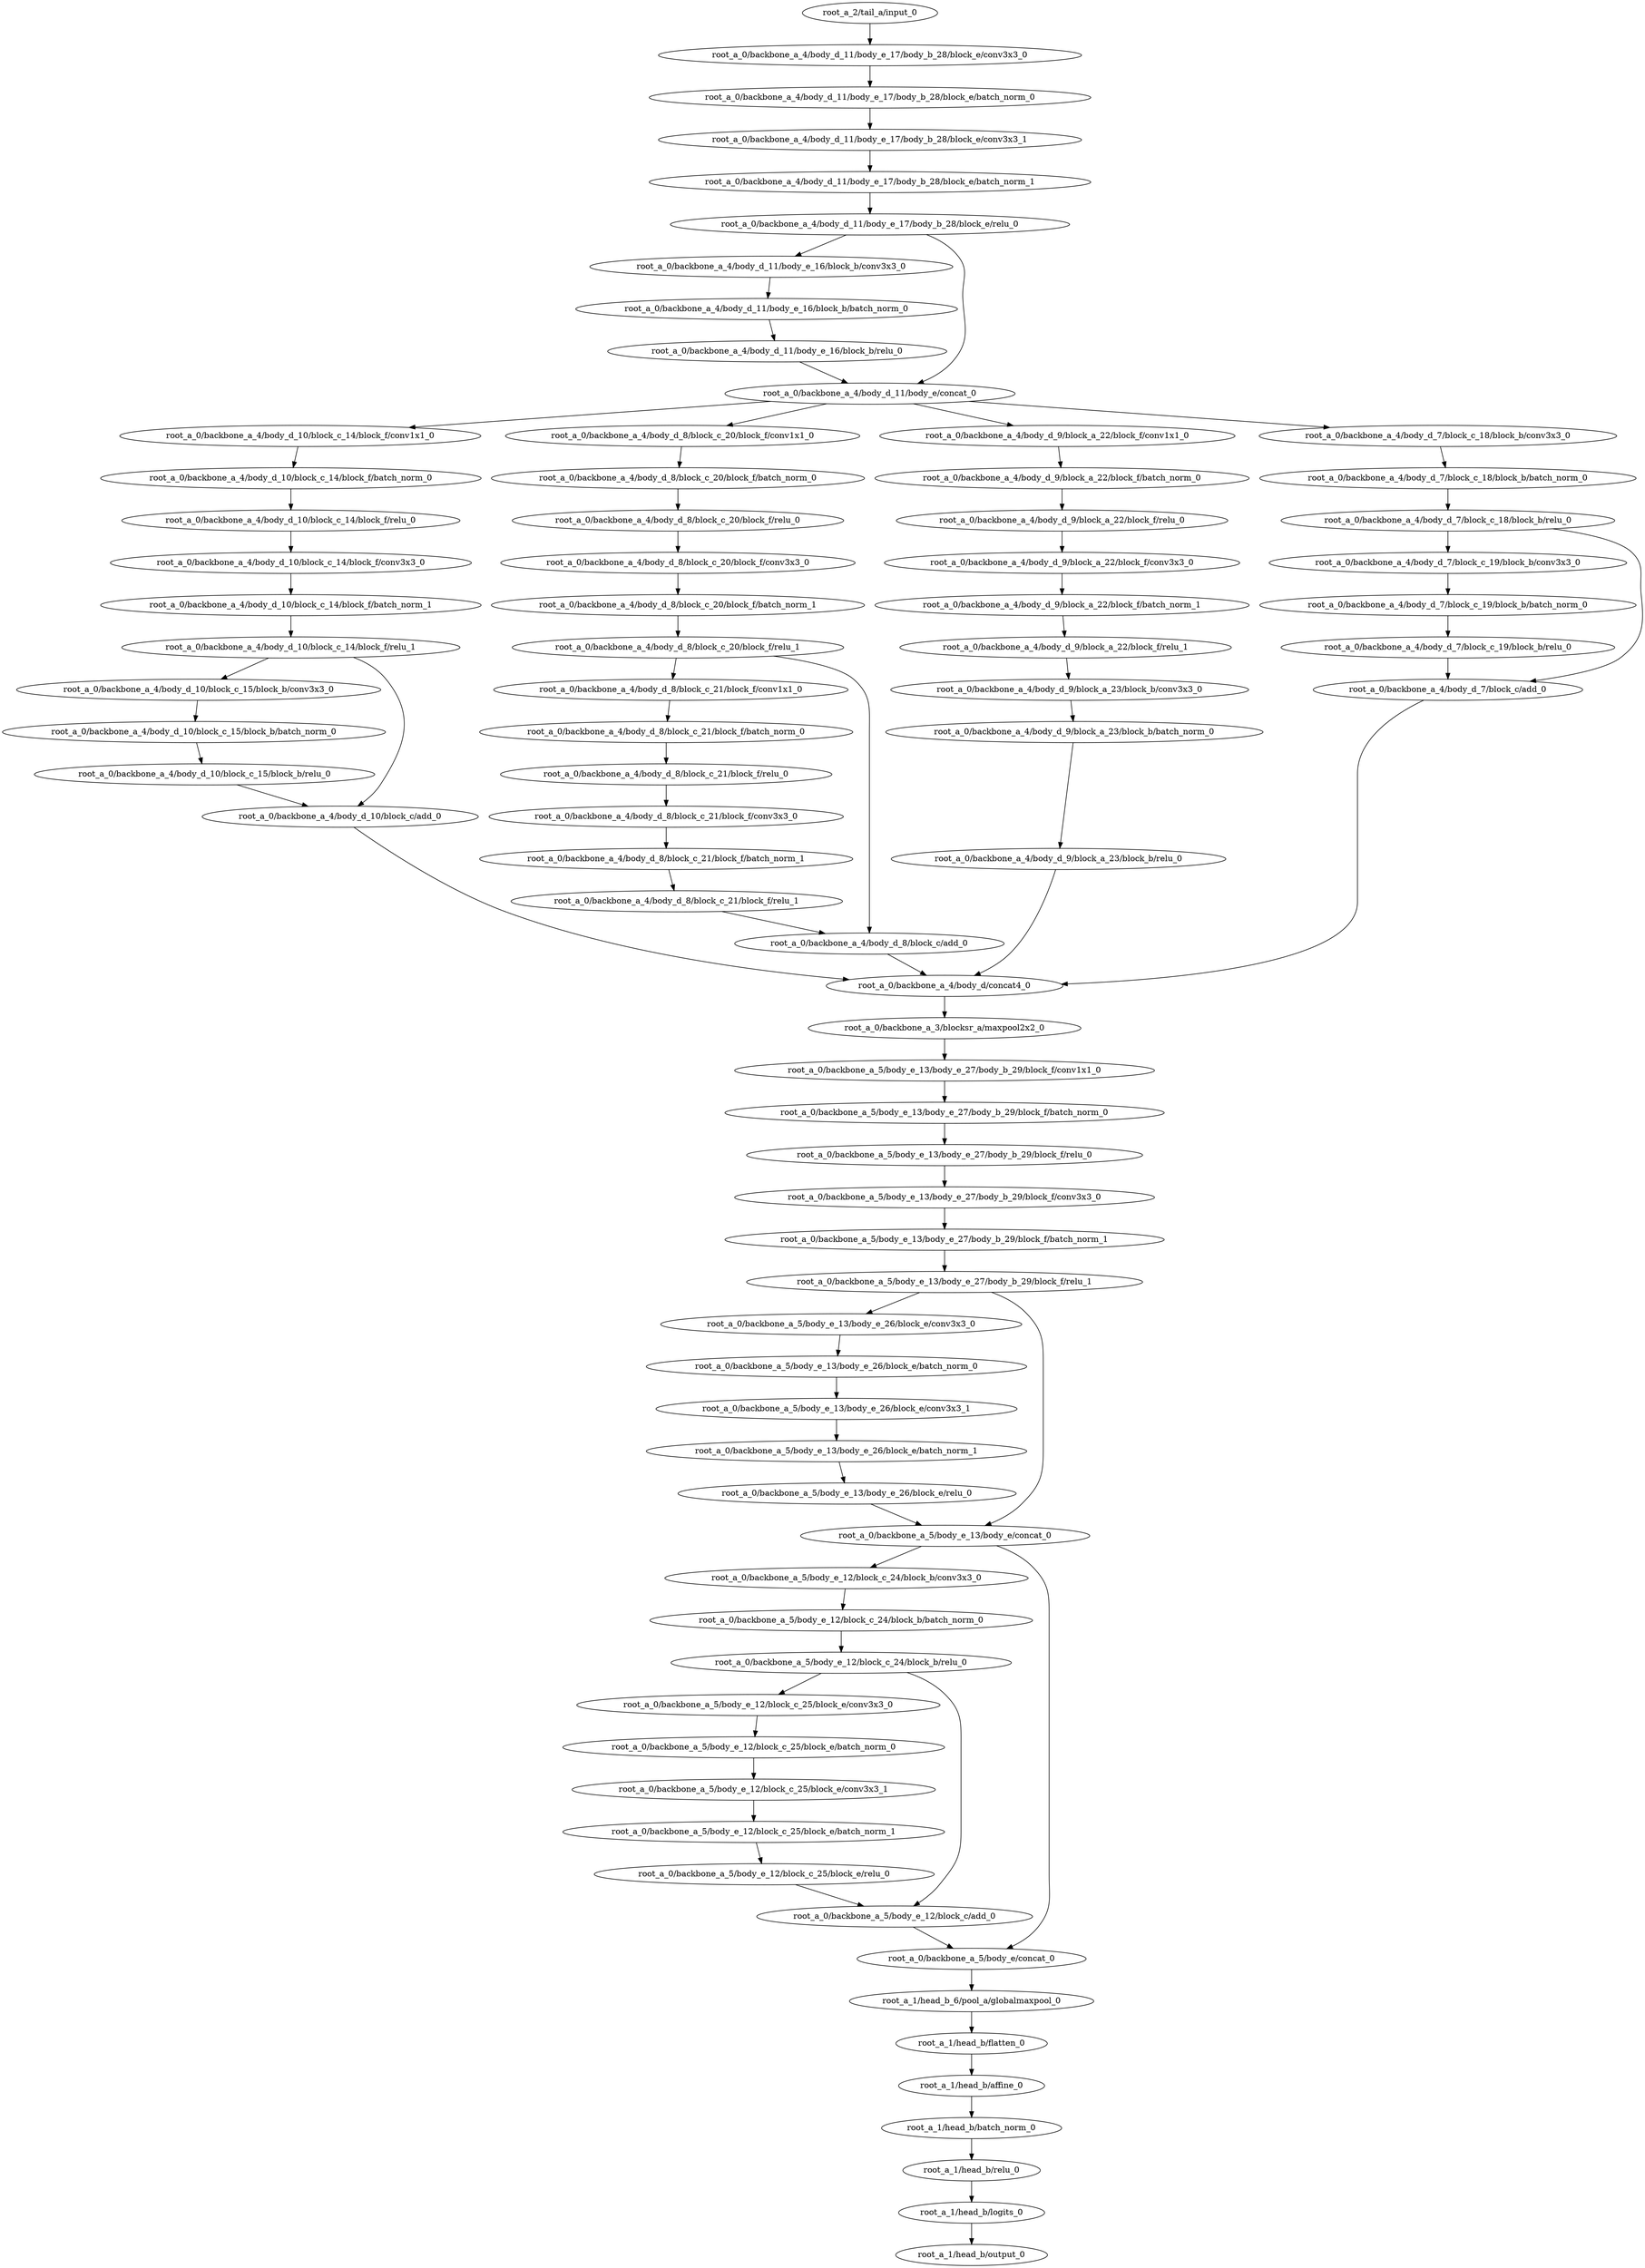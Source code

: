 digraph root_a {
	"root_a_2/tail_a/input_0"
	"root_a_0/backbone_a_4/body_d_11/body_e_17/body_b_28/block_e/conv3x3_0"
	"root_a_0/backbone_a_4/body_d_11/body_e_17/body_b_28/block_e/batch_norm_0"
	"root_a_0/backbone_a_4/body_d_11/body_e_17/body_b_28/block_e/conv3x3_1"
	"root_a_0/backbone_a_4/body_d_11/body_e_17/body_b_28/block_e/batch_norm_1"
	"root_a_0/backbone_a_4/body_d_11/body_e_17/body_b_28/block_e/relu_0"
	"root_a_0/backbone_a_4/body_d_11/body_e_16/block_b/conv3x3_0"
	"root_a_0/backbone_a_4/body_d_11/body_e_16/block_b/batch_norm_0"
	"root_a_0/backbone_a_4/body_d_11/body_e_16/block_b/relu_0"
	"root_a_0/backbone_a_4/body_d_11/body_e/concat_0"
	"root_a_0/backbone_a_4/body_d_10/block_c_14/block_f/conv1x1_0"
	"root_a_0/backbone_a_4/body_d_10/block_c_14/block_f/batch_norm_0"
	"root_a_0/backbone_a_4/body_d_10/block_c_14/block_f/relu_0"
	"root_a_0/backbone_a_4/body_d_10/block_c_14/block_f/conv3x3_0"
	"root_a_0/backbone_a_4/body_d_10/block_c_14/block_f/batch_norm_1"
	"root_a_0/backbone_a_4/body_d_10/block_c_14/block_f/relu_1"
	"root_a_0/backbone_a_4/body_d_10/block_c_15/block_b/conv3x3_0"
	"root_a_0/backbone_a_4/body_d_10/block_c_15/block_b/batch_norm_0"
	"root_a_0/backbone_a_4/body_d_10/block_c_15/block_b/relu_0"
	"root_a_0/backbone_a_4/body_d_10/block_c/add_0"
	"root_a_0/backbone_a_4/body_d_8/block_c_20/block_f/conv1x1_0"
	"root_a_0/backbone_a_4/body_d_8/block_c_20/block_f/batch_norm_0"
	"root_a_0/backbone_a_4/body_d_8/block_c_20/block_f/relu_0"
	"root_a_0/backbone_a_4/body_d_8/block_c_20/block_f/conv3x3_0"
	"root_a_0/backbone_a_4/body_d_8/block_c_20/block_f/batch_norm_1"
	"root_a_0/backbone_a_4/body_d_8/block_c_20/block_f/relu_1"
	"root_a_0/backbone_a_4/body_d_8/block_c_21/block_f/conv1x1_0"
	"root_a_0/backbone_a_4/body_d_8/block_c_21/block_f/batch_norm_0"
	"root_a_0/backbone_a_4/body_d_8/block_c_21/block_f/relu_0"
	"root_a_0/backbone_a_4/body_d_8/block_c_21/block_f/conv3x3_0"
	"root_a_0/backbone_a_4/body_d_8/block_c_21/block_f/batch_norm_1"
	"root_a_0/backbone_a_4/body_d_8/block_c_21/block_f/relu_1"
	"root_a_0/backbone_a_4/body_d_8/block_c/add_0"
	"root_a_0/backbone_a_4/body_d_9/block_a_22/block_f/conv1x1_0"
	"root_a_0/backbone_a_4/body_d_9/block_a_22/block_f/batch_norm_0"
	"root_a_0/backbone_a_4/body_d_9/block_a_22/block_f/relu_0"
	"root_a_0/backbone_a_4/body_d_9/block_a_22/block_f/conv3x3_0"
	"root_a_0/backbone_a_4/body_d_9/block_a_22/block_f/batch_norm_1"
	"root_a_0/backbone_a_4/body_d_9/block_a_22/block_f/relu_1"
	"root_a_0/backbone_a_4/body_d_9/block_a_23/block_b/conv3x3_0"
	"root_a_0/backbone_a_4/body_d_9/block_a_23/block_b/batch_norm_0"
	"root_a_0/backbone_a_4/body_d_9/block_a_23/block_b/relu_0"
	"root_a_0/backbone_a_4/body_d_7/block_c_18/block_b/conv3x3_0"
	"root_a_0/backbone_a_4/body_d_7/block_c_18/block_b/batch_norm_0"
	"root_a_0/backbone_a_4/body_d_7/block_c_18/block_b/relu_0"
	"root_a_0/backbone_a_4/body_d_7/block_c_19/block_b/conv3x3_0"
	"root_a_0/backbone_a_4/body_d_7/block_c_19/block_b/batch_norm_0"
	"root_a_0/backbone_a_4/body_d_7/block_c_19/block_b/relu_0"
	"root_a_0/backbone_a_4/body_d_7/block_c/add_0"
	"root_a_0/backbone_a_4/body_d/concat4_0"
	"root_a_0/backbone_a_3/blocksr_a/maxpool2x2_0"
	"root_a_0/backbone_a_5/body_e_13/body_e_27/body_b_29/block_f/conv1x1_0"
	"root_a_0/backbone_a_5/body_e_13/body_e_27/body_b_29/block_f/batch_norm_0"
	"root_a_0/backbone_a_5/body_e_13/body_e_27/body_b_29/block_f/relu_0"
	"root_a_0/backbone_a_5/body_e_13/body_e_27/body_b_29/block_f/conv3x3_0"
	"root_a_0/backbone_a_5/body_e_13/body_e_27/body_b_29/block_f/batch_norm_1"
	"root_a_0/backbone_a_5/body_e_13/body_e_27/body_b_29/block_f/relu_1"
	"root_a_0/backbone_a_5/body_e_13/body_e_26/block_e/conv3x3_0"
	"root_a_0/backbone_a_5/body_e_13/body_e_26/block_e/batch_norm_0"
	"root_a_0/backbone_a_5/body_e_13/body_e_26/block_e/conv3x3_1"
	"root_a_0/backbone_a_5/body_e_13/body_e_26/block_e/batch_norm_1"
	"root_a_0/backbone_a_5/body_e_13/body_e_26/block_e/relu_0"
	"root_a_0/backbone_a_5/body_e_13/body_e/concat_0"
	"root_a_0/backbone_a_5/body_e_12/block_c_24/block_b/conv3x3_0"
	"root_a_0/backbone_a_5/body_e_12/block_c_24/block_b/batch_norm_0"
	"root_a_0/backbone_a_5/body_e_12/block_c_24/block_b/relu_0"
	"root_a_0/backbone_a_5/body_e_12/block_c_25/block_e/conv3x3_0"
	"root_a_0/backbone_a_5/body_e_12/block_c_25/block_e/batch_norm_0"
	"root_a_0/backbone_a_5/body_e_12/block_c_25/block_e/conv3x3_1"
	"root_a_0/backbone_a_5/body_e_12/block_c_25/block_e/batch_norm_1"
	"root_a_0/backbone_a_5/body_e_12/block_c_25/block_e/relu_0"
	"root_a_0/backbone_a_5/body_e_12/block_c/add_0"
	"root_a_0/backbone_a_5/body_e/concat_0"
	"root_a_1/head_b_6/pool_a/globalmaxpool_0"
	"root_a_1/head_b/flatten_0"
	"root_a_1/head_b/affine_0"
	"root_a_1/head_b/batch_norm_0"
	"root_a_1/head_b/relu_0"
	"root_a_1/head_b/logits_0"
	"root_a_1/head_b/output_0"

	"root_a_2/tail_a/input_0" -> "root_a_0/backbone_a_4/body_d_11/body_e_17/body_b_28/block_e/conv3x3_0"
	"root_a_0/backbone_a_4/body_d_11/body_e_17/body_b_28/block_e/conv3x3_0" -> "root_a_0/backbone_a_4/body_d_11/body_e_17/body_b_28/block_e/batch_norm_0"
	"root_a_0/backbone_a_4/body_d_11/body_e_17/body_b_28/block_e/batch_norm_0" -> "root_a_0/backbone_a_4/body_d_11/body_e_17/body_b_28/block_e/conv3x3_1"
	"root_a_0/backbone_a_4/body_d_11/body_e_17/body_b_28/block_e/conv3x3_1" -> "root_a_0/backbone_a_4/body_d_11/body_e_17/body_b_28/block_e/batch_norm_1"
	"root_a_0/backbone_a_4/body_d_11/body_e_17/body_b_28/block_e/batch_norm_1" -> "root_a_0/backbone_a_4/body_d_11/body_e_17/body_b_28/block_e/relu_0"
	"root_a_0/backbone_a_4/body_d_11/body_e_17/body_b_28/block_e/relu_0" -> "root_a_0/backbone_a_4/body_d_11/body_e_16/block_b/conv3x3_0"
	"root_a_0/backbone_a_4/body_d_11/body_e_16/block_b/conv3x3_0" -> "root_a_0/backbone_a_4/body_d_11/body_e_16/block_b/batch_norm_0"
	"root_a_0/backbone_a_4/body_d_11/body_e_16/block_b/batch_norm_0" -> "root_a_0/backbone_a_4/body_d_11/body_e_16/block_b/relu_0"
	"root_a_0/backbone_a_4/body_d_11/body_e_17/body_b_28/block_e/relu_0" -> "root_a_0/backbone_a_4/body_d_11/body_e/concat_0"
	"root_a_0/backbone_a_4/body_d_11/body_e_16/block_b/relu_0" -> "root_a_0/backbone_a_4/body_d_11/body_e/concat_0"
	"root_a_0/backbone_a_4/body_d_11/body_e/concat_0" -> "root_a_0/backbone_a_4/body_d_10/block_c_14/block_f/conv1x1_0"
	"root_a_0/backbone_a_4/body_d_10/block_c_14/block_f/conv1x1_0" -> "root_a_0/backbone_a_4/body_d_10/block_c_14/block_f/batch_norm_0"
	"root_a_0/backbone_a_4/body_d_10/block_c_14/block_f/batch_norm_0" -> "root_a_0/backbone_a_4/body_d_10/block_c_14/block_f/relu_0"
	"root_a_0/backbone_a_4/body_d_10/block_c_14/block_f/relu_0" -> "root_a_0/backbone_a_4/body_d_10/block_c_14/block_f/conv3x3_0"
	"root_a_0/backbone_a_4/body_d_10/block_c_14/block_f/conv3x3_0" -> "root_a_0/backbone_a_4/body_d_10/block_c_14/block_f/batch_norm_1"
	"root_a_0/backbone_a_4/body_d_10/block_c_14/block_f/batch_norm_1" -> "root_a_0/backbone_a_4/body_d_10/block_c_14/block_f/relu_1"
	"root_a_0/backbone_a_4/body_d_10/block_c_14/block_f/relu_1" -> "root_a_0/backbone_a_4/body_d_10/block_c_15/block_b/conv3x3_0"
	"root_a_0/backbone_a_4/body_d_10/block_c_15/block_b/conv3x3_0" -> "root_a_0/backbone_a_4/body_d_10/block_c_15/block_b/batch_norm_0"
	"root_a_0/backbone_a_4/body_d_10/block_c_15/block_b/batch_norm_0" -> "root_a_0/backbone_a_4/body_d_10/block_c_15/block_b/relu_0"
	"root_a_0/backbone_a_4/body_d_10/block_c_15/block_b/relu_0" -> "root_a_0/backbone_a_4/body_d_10/block_c/add_0"
	"root_a_0/backbone_a_4/body_d_10/block_c_14/block_f/relu_1" -> "root_a_0/backbone_a_4/body_d_10/block_c/add_0"
	"root_a_0/backbone_a_4/body_d_11/body_e/concat_0" -> "root_a_0/backbone_a_4/body_d_8/block_c_20/block_f/conv1x1_0"
	"root_a_0/backbone_a_4/body_d_8/block_c_20/block_f/conv1x1_0" -> "root_a_0/backbone_a_4/body_d_8/block_c_20/block_f/batch_norm_0"
	"root_a_0/backbone_a_4/body_d_8/block_c_20/block_f/batch_norm_0" -> "root_a_0/backbone_a_4/body_d_8/block_c_20/block_f/relu_0"
	"root_a_0/backbone_a_4/body_d_8/block_c_20/block_f/relu_0" -> "root_a_0/backbone_a_4/body_d_8/block_c_20/block_f/conv3x3_0"
	"root_a_0/backbone_a_4/body_d_8/block_c_20/block_f/conv3x3_0" -> "root_a_0/backbone_a_4/body_d_8/block_c_20/block_f/batch_norm_1"
	"root_a_0/backbone_a_4/body_d_8/block_c_20/block_f/batch_norm_1" -> "root_a_0/backbone_a_4/body_d_8/block_c_20/block_f/relu_1"
	"root_a_0/backbone_a_4/body_d_8/block_c_20/block_f/relu_1" -> "root_a_0/backbone_a_4/body_d_8/block_c_21/block_f/conv1x1_0"
	"root_a_0/backbone_a_4/body_d_8/block_c_21/block_f/conv1x1_0" -> "root_a_0/backbone_a_4/body_d_8/block_c_21/block_f/batch_norm_0"
	"root_a_0/backbone_a_4/body_d_8/block_c_21/block_f/batch_norm_0" -> "root_a_0/backbone_a_4/body_d_8/block_c_21/block_f/relu_0"
	"root_a_0/backbone_a_4/body_d_8/block_c_21/block_f/relu_0" -> "root_a_0/backbone_a_4/body_d_8/block_c_21/block_f/conv3x3_0"
	"root_a_0/backbone_a_4/body_d_8/block_c_21/block_f/conv3x3_0" -> "root_a_0/backbone_a_4/body_d_8/block_c_21/block_f/batch_norm_1"
	"root_a_0/backbone_a_4/body_d_8/block_c_21/block_f/batch_norm_1" -> "root_a_0/backbone_a_4/body_d_8/block_c_21/block_f/relu_1"
	"root_a_0/backbone_a_4/body_d_8/block_c_21/block_f/relu_1" -> "root_a_0/backbone_a_4/body_d_8/block_c/add_0"
	"root_a_0/backbone_a_4/body_d_8/block_c_20/block_f/relu_1" -> "root_a_0/backbone_a_4/body_d_8/block_c/add_0"
	"root_a_0/backbone_a_4/body_d_11/body_e/concat_0" -> "root_a_0/backbone_a_4/body_d_9/block_a_22/block_f/conv1x1_0"
	"root_a_0/backbone_a_4/body_d_9/block_a_22/block_f/conv1x1_0" -> "root_a_0/backbone_a_4/body_d_9/block_a_22/block_f/batch_norm_0"
	"root_a_0/backbone_a_4/body_d_9/block_a_22/block_f/batch_norm_0" -> "root_a_0/backbone_a_4/body_d_9/block_a_22/block_f/relu_0"
	"root_a_0/backbone_a_4/body_d_9/block_a_22/block_f/relu_0" -> "root_a_0/backbone_a_4/body_d_9/block_a_22/block_f/conv3x3_0"
	"root_a_0/backbone_a_4/body_d_9/block_a_22/block_f/conv3x3_0" -> "root_a_0/backbone_a_4/body_d_9/block_a_22/block_f/batch_norm_1"
	"root_a_0/backbone_a_4/body_d_9/block_a_22/block_f/batch_norm_1" -> "root_a_0/backbone_a_4/body_d_9/block_a_22/block_f/relu_1"
	"root_a_0/backbone_a_4/body_d_9/block_a_22/block_f/relu_1" -> "root_a_0/backbone_a_4/body_d_9/block_a_23/block_b/conv3x3_0"
	"root_a_0/backbone_a_4/body_d_9/block_a_23/block_b/conv3x3_0" -> "root_a_0/backbone_a_4/body_d_9/block_a_23/block_b/batch_norm_0"
	"root_a_0/backbone_a_4/body_d_9/block_a_23/block_b/batch_norm_0" -> "root_a_0/backbone_a_4/body_d_9/block_a_23/block_b/relu_0"
	"root_a_0/backbone_a_4/body_d_11/body_e/concat_0" -> "root_a_0/backbone_a_4/body_d_7/block_c_18/block_b/conv3x3_0"
	"root_a_0/backbone_a_4/body_d_7/block_c_18/block_b/conv3x3_0" -> "root_a_0/backbone_a_4/body_d_7/block_c_18/block_b/batch_norm_0"
	"root_a_0/backbone_a_4/body_d_7/block_c_18/block_b/batch_norm_0" -> "root_a_0/backbone_a_4/body_d_7/block_c_18/block_b/relu_0"
	"root_a_0/backbone_a_4/body_d_7/block_c_18/block_b/relu_0" -> "root_a_0/backbone_a_4/body_d_7/block_c_19/block_b/conv3x3_0"
	"root_a_0/backbone_a_4/body_d_7/block_c_19/block_b/conv3x3_0" -> "root_a_0/backbone_a_4/body_d_7/block_c_19/block_b/batch_norm_0"
	"root_a_0/backbone_a_4/body_d_7/block_c_19/block_b/batch_norm_0" -> "root_a_0/backbone_a_4/body_d_7/block_c_19/block_b/relu_0"
	"root_a_0/backbone_a_4/body_d_7/block_c_18/block_b/relu_0" -> "root_a_0/backbone_a_4/body_d_7/block_c/add_0"
	"root_a_0/backbone_a_4/body_d_7/block_c_19/block_b/relu_0" -> "root_a_0/backbone_a_4/body_d_7/block_c/add_0"
	"root_a_0/backbone_a_4/body_d_10/block_c/add_0" -> "root_a_0/backbone_a_4/body_d/concat4_0"
	"root_a_0/backbone_a_4/body_d_8/block_c/add_0" -> "root_a_0/backbone_a_4/body_d/concat4_0"
	"root_a_0/backbone_a_4/body_d_9/block_a_23/block_b/relu_0" -> "root_a_0/backbone_a_4/body_d/concat4_0"
	"root_a_0/backbone_a_4/body_d_7/block_c/add_0" -> "root_a_0/backbone_a_4/body_d/concat4_0"
	"root_a_0/backbone_a_4/body_d/concat4_0" -> "root_a_0/backbone_a_3/blocksr_a/maxpool2x2_0"
	"root_a_0/backbone_a_3/blocksr_a/maxpool2x2_0" -> "root_a_0/backbone_a_5/body_e_13/body_e_27/body_b_29/block_f/conv1x1_0"
	"root_a_0/backbone_a_5/body_e_13/body_e_27/body_b_29/block_f/conv1x1_0" -> "root_a_0/backbone_a_5/body_e_13/body_e_27/body_b_29/block_f/batch_norm_0"
	"root_a_0/backbone_a_5/body_e_13/body_e_27/body_b_29/block_f/batch_norm_0" -> "root_a_0/backbone_a_5/body_e_13/body_e_27/body_b_29/block_f/relu_0"
	"root_a_0/backbone_a_5/body_e_13/body_e_27/body_b_29/block_f/relu_0" -> "root_a_0/backbone_a_5/body_e_13/body_e_27/body_b_29/block_f/conv3x3_0"
	"root_a_0/backbone_a_5/body_e_13/body_e_27/body_b_29/block_f/conv3x3_0" -> "root_a_0/backbone_a_5/body_e_13/body_e_27/body_b_29/block_f/batch_norm_1"
	"root_a_0/backbone_a_5/body_e_13/body_e_27/body_b_29/block_f/batch_norm_1" -> "root_a_0/backbone_a_5/body_e_13/body_e_27/body_b_29/block_f/relu_1"
	"root_a_0/backbone_a_5/body_e_13/body_e_27/body_b_29/block_f/relu_1" -> "root_a_0/backbone_a_5/body_e_13/body_e_26/block_e/conv3x3_0"
	"root_a_0/backbone_a_5/body_e_13/body_e_26/block_e/conv3x3_0" -> "root_a_0/backbone_a_5/body_e_13/body_e_26/block_e/batch_norm_0"
	"root_a_0/backbone_a_5/body_e_13/body_e_26/block_e/batch_norm_0" -> "root_a_0/backbone_a_5/body_e_13/body_e_26/block_e/conv3x3_1"
	"root_a_0/backbone_a_5/body_e_13/body_e_26/block_e/conv3x3_1" -> "root_a_0/backbone_a_5/body_e_13/body_e_26/block_e/batch_norm_1"
	"root_a_0/backbone_a_5/body_e_13/body_e_26/block_e/batch_norm_1" -> "root_a_0/backbone_a_5/body_e_13/body_e_26/block_e/relu_0"
	"root_a_0/backbone_a_5/body_e_13/body_e_26/block_e/relu_0" -> "root_a_0/backbone_a_5/body_e_13/body_e/concat_0"
	"root_a_0/backbone_a_5/body_e_13/body_e_27/body_b_29/block_f/relu_1" -> "root_a_0/backbone_a_5/body_e_13/body_e/concat_0"
	"root_a_0/backbone_a_5/body_e_13/body_e/concat_0" -> "root_a_0/backbone_a_5/body_e_12/block_c_24/block_b/conv3x3_0"
	"root_a_0/backbone_a_5/body_e_12/block_c_24/block_b/conv3x3_0" -> "root_a_0/backbone_a_5/body_e_12/block_c_24/block_b/batch_norm_0"
	"root_a_0/backbone_a_5/body_e_12/block_c_24/block_b/batch_norm_0" -> "root_a_0/backbone_a_5/body_e_12/block_c_24/block_b/relu_0"
	"root_a_0/backbone_a_5/body_e_12/block_c_24/block_b/relu_0" -> "root_a_0/backbone_a_5/body_e_12/block_c_25/block_e/conv3x3_0"
	"root_a_0/backbone_a_5/body_e_12/block_c_25/block_e/conv3x3_0" -> "root_a_0/backbone_a_5/body_e_12/block_c_25/block_e/batch_norm_0"
	"root_a_0/backbone_a_5/body_e_12/block_c_25/block_e/batch_norm_0" -> "root_a_0/backbone_a_5/body_e_12/block_c_25/block_e/conv3x3_1"
	"root_a_0/backbone_a_5/body_e_12/block_c_25/block_e/conv3x3_1" -> "root_a_0/backbone_a_5/body_e_12/block_c_25/block_e/batch_norm_1"
	"root_a_0/backbone_a_5/body_e_12/block_c_25/block_e/batch_norm_1" -> "root_a_0/backbone_a_5/body_e_12/block_c_25/block_e/relu_0"
	"root_a_0/backbone_a_5/body_e_12/block_c_24/block_b/relu_0" -> "root_a_0/backbone_a_5/body_e_12/block_c/add_0"
	"root_a_0/backbone_a_5/body_e_12/block_c_25/block_e/relu_0" -> "root_a_0/backbone_a_5/body_e_12/block_c/add_0"
	"root_a_0/backbone_a_5/body_e_13/body_e/concat_0" -> "root_a_0/backbone_a_5/body_e/concat_0"
	"root_a_0/backbone_a_5/body_e_12/block_c/add_0" -> "root_a_0/backbone_a_5/body_e/concat_0"
	"root_a_0/backbone_a_5/body_e/concat_0" -> "root_a_1/head_b_6/pool_a/globalmaxpool_0"
	"root_a_1/head_b_6/pool_a/globalmaxpool_0" -> "root_a_1/head_b/flatten_0"
	"root_a_1/head_b/flatten_0" -> "root_a_1/head_b/affine_0"
	"root_a_1/head_b/affine_0" -> "root_a_1/head_b/batch_norm_0"
	"root_a_1/head_b/batch_norm_0" -> "root_a_1/head_b/relu_0"
	"root_a_1/head_b/relu_0" -> "root_a_1/head_b/logits_0"
	"root_a_1/head_b/logits_0" -> "root_a_1/head_b/output_0"

}
